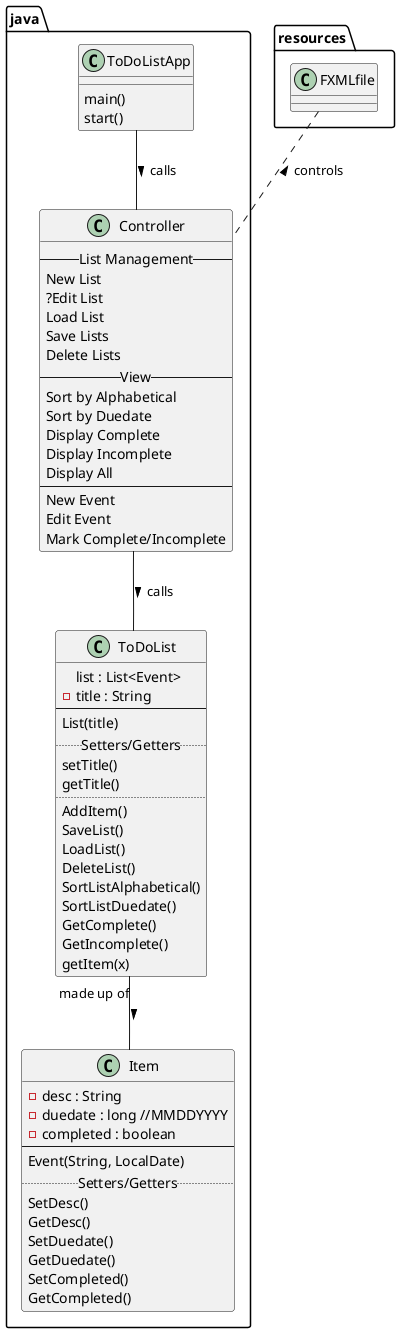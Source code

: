 @startuml
'https://plantuml.com/class-diagram

class java.ToDoList {
list : List<Event>
-title : String
--
List(title)
..Setters/Getters..
setTitle()
getTitle()
..
AddItem()
SaveList()
LoadList()
DeleteList()
SortListAlphabetical()
SortListDuedate()
GetComplete()
GetIncomplete()
getItem(x)
}

class java.Item {
-desc : String
-duedate : long //MMDDYYYY
-completed : boolean
--
Event(String, LocalDate)
..Setters/Getters..
SetDesc()
GetDesc()
SetDuedate()
GetDuedate()
SetCompleted()
GetCompleted()
}

java.ToDoList "made up of" -- java.Item : >

java.ToDoListApp -- java.Controller : > calls
resources.FXMLfile .. java.Controller : < controls
java.Controller -- java.ToDoList : > calls


class java.Controller{
--List Management--
New List
?Edit List
Load List
Save Lists
Delete Lists
--View--
Sort by Alphabetical
Sort by Duedate
Display Complete
Display Incomplete
Display All
--
New Event
Edit Event
Mark Complete/Incomplete
}

class java.ToDoListApp{
main()
start()
}

@enduml